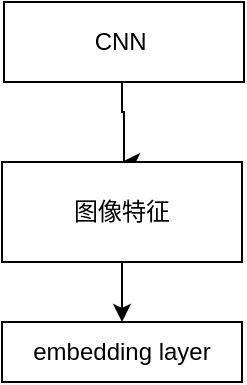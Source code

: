 <mxfile version="27.1.4">
  <diagram name="第 1 页" id="bGDG18CI6xf1ACqpi-us">
    <mxGraphModel dx="902" dy="464" grid="1" gridSize="10" guides="1" tooltips="1" connect="1" arrows="1" fold="1" page="1" pageScale="1" pageWidth="827" pageHeight="1169" math="0" shadow="0">
      <root>
        <mxCell id="0" />
        <mxCell id="1" parent="0" />
        <mxCell id="lpmT9Wt_WTj7gqoyoJER-2" style="edgeStyle=orthogonalEdgeStyle;rounded=0;orthogonalLoop=1;jettySize=auto;html=1;entryX=0.5;entryY=0;entryDx=0;entryDy=0;" edge="1" parent="1" source="lpmT9Wt_WTj7gqoyoJER-1" target="lpmT9Wt_WTj7gqoyoJER-3">
          <mxGeometry relative="1" as="geometry">
            <mxPoint x="170" y="280" as="targetPoint" />
            <Array as="points">
              <mxPoint x="170" y="265" />
              <mxPoint x="171" y="265" />
            </Array>
          </mxGeometry>
        </mxCell>
        <mxCell id="lpmT9Wt_WTj7gqoyoJER-1" value="CNN&amp;nbsp;" style="rounded=0;whiteSpace=wrap;html=1;" vertex="1" parent="1">
          <mxGeometry x="111" y="210" width="120" height="40" as="geometry" />
        </mxCell>
        <mxCell id="lpmT9Wt_WTj7gqoyoJER-6" style="edgeStyle=orthogonalEdgeStyle;rounded=0;orthogonalLoop=1;jettySize=auto;html=1;entryX=0.5;entryY=0;entryDx=0;entryDy=0;" edge="1" parent="1" source="lpmT9Wt_WTj7gqoyoJER-3" target="lpmT9Wt_WTj7gqoyoJER-4">
          <mxGeometry relative="1" as="geometry" />
        </mxCell>
        <mxCell id="lpmT9Wt_WTj7gqoyoJER-3" value="图像特征" style="rounded=0;whiteSpace=wrap;html=1;" vertex="1" parent="1">
          <mxGeometry x="110" y="290" width="120" height="50" as="geometry" />
        </mxCell>
        <mxCell id="lpmT9Wt_WTj7gqoyoJER-4" value="embedding layer" style="rounded=0;whiteSpace=wrap;html=1;" vertex="1" parent="1">
          <mxGeometry x="110" y="370" width="120" height="30" as="geometry" />
        </mxCell>
      </root>
    </mxGraphModel>
  </diagram>
</mxfile>
